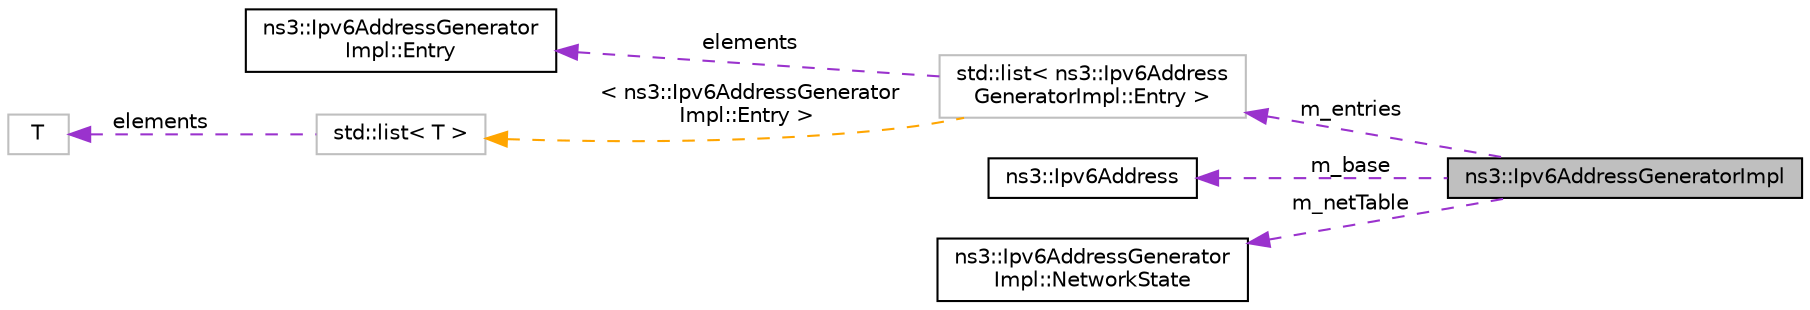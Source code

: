 digraph "ns3::Ipv6AddressGeneratorImpl"
{
 // LATEX_PDF_SIZE
  edge [fontname="Helvetica",fontsize="10",labelfontname="Helvetica",labelfontsize="10"];
  node [fontname="Helvetica",fontsize="10",shape=record];
  rankdir="LR";
  Node1 [label="ns3::Ipv6AddressGeneratorImpl",height=0.2,width=0.4,color="black", fillcolor="grey75", style="filled", fontcolor="black",tooltip="Implementation class of Ipv6AddressGenerator This generator assigns addresses sequentially from a pro..."];
  Node2 -> Node1 [dir="back",color="darkorchid3",fontsize="10",style="dashed",label=" m_entries" ,fontname="Helvetica"];
  Node2 [label="std::list\< ns3::Ipv6Address\lGeneratorImpl::Entry \>",height=0.2,width=0.4,color="grey75", fillcolor="white", style="filled",tooltip=" "];
  Node3 -> Node2 [dir="back",color="darkorchid3",fontsize="10",style="dashed",label=" elements" ,fontname="Helvetica"];
  Node3 [label="ns3::Ipv6AddressGenerator\lImpl::Entry",height=0.2,width=0.4,color="black", fillcolor="white", style="filled",URL="$classns3_1_1_ipv6_address_generator_impl_1_1_entry.html",tooltip="This class holds the allocated addresses."];
  Node4 -> Node2 [dir="back",color="orange",fontsize="10",style="dashed",label=" \< ns3::Ipv6AddressGenerator\lImpl::Entry \>" ,fontname="Helvetica"];
  Node4 [label="std::list\< T \>",height=0.2,width=0.4,color="grey75", fillcolor="white", style="filled",tooltip=" "];
  Node5 -> Node4 [dir="back",color="darkorchid3",fontsize="10",style="dashed",label=" elements" ,fontname="Helvetica"];
  Node5 [label="T",height=0.2,width=0.4,color="grey75", fillcolor="white", style="filled",tooltip=" "];
  Node6 -> Node1 [dir="back",color="darkorchid3",fontsize="10",style="dashed",label=" m_base" ,fontname="Helvetica"];
  Node6 [label="ns3::Ipv6Address",height=0.2,width=0.4,color="black", fillcolor="white", style="filled",URL="$classns3_1_1_ipv6_address.html",tooltip="Describes an IPv6 address."];
  Node7 -> Node1 [dir="back",color="darkorchid3",fontsize="10",style="dashed",label=" m_netTable" ,fontname="Helvetica"];
  Node7 [label="ns3::Ipv6AddressGenerator\lImpl::NetworkState",height=0.2,width=0.4,color="black", fillcolor="white", style="filled",URL="$classns3_1_1_ipv6_address_generator_impl_1_1_network_state.html",tooltip="This class holds the state for a given network."];
}
